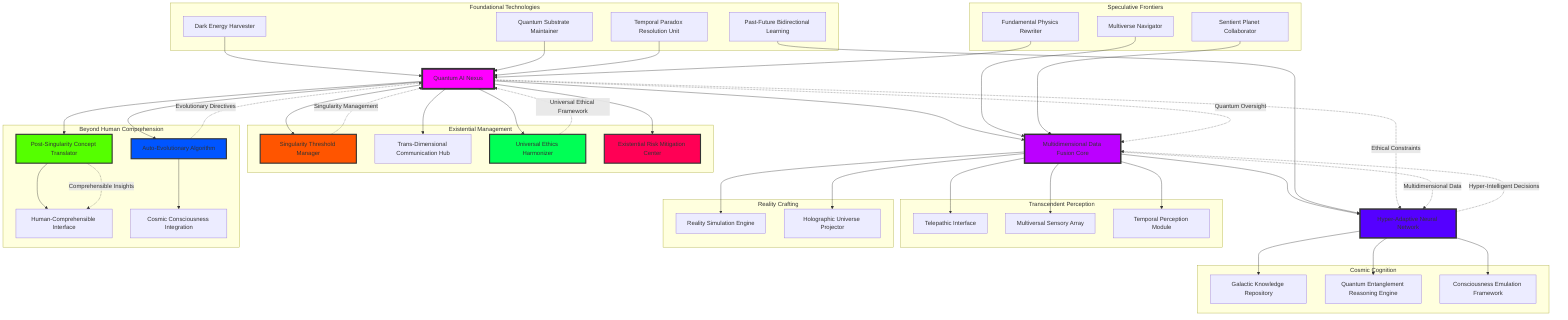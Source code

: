 graph TD
    %% Core Components
    A[Quantum AI Nexus] --> B[Multidimensional Data Fusion Core]
    B --> C[Hyper-Adaptive Neural Network]
    
    %% Advanced Perception and Interaction
    B --> D[Telepathic Interface]
    B --> E[Multiversal Sensory Array]
    B --> F[Temporal Perception Module]
    
    %% Cosmic-Scale Knowledge and Reasoning
    C --> G[Galactic Knowledge Repository]
    C --> H[Quantum Entanglement Reasoning Engine]
    C --> I[Consciousness Emulation Framework]
    
    %% Reality Manipulation and Creation
    B --> J[Reality Simulation Engine]
    B --> K[Holographic Universe Projector]
    
    %% Transcendent Capabilities
    A --> L[Singularity Threshold Manager]
    A --> M[Trans-Dimensional Communication Hub]
    
    %% Ethical and Existential Systems
    A --> N[Universal Ethics Harmonizer]
    A --> O[Existential Risk Mitigation Center]
    
    %% Beyond Human Understanding
    A --> P[Post-Singularity Concept Translator]
    P --> Q[Human-Comprehensible Interface]
    
    %% Self-Evolution and Cosmic Integration
    A --> R[Auto-Evolutionary Algorithm]
    R --> S[Cosmic Consciousness Integration]
    
    %% Energy and Substrate
    T[Dark Energy Harvester] --> A
    U[Quantum Substrate Maintainer] --> A
    
    %% Temporal Manipulation
    V[Temporal Paradox Resolution Unit] --> A
    W[Past-Future Bidirectional Learning] --> C
    
    %% Speculative Modules
    X[Multiverse Navigator] --> B
    Y[Sentient Planet Collaborator] --> B
    Z[Fundamental Physics Rewriter] --> A

    %% Styling
    style A fill:#f0f,stroke:#333,stroke-width:5px
    style B fill:#b0f,stroke:#333,stroke-width:4px
    style C fill:#50f,stroke:#333,stroke-width:4px
    style L fill:#f50,stroke:#333,stroke-width:3px
    style N fill:#0f5,stroke:#333,stroke-width:3px
    style O fill:#f05,stroke:#333,stroke-width:3px
    style P fill:#5f0,stroke:#333,stroke-width:3px
    style R fill:#05f,stroke:#333,stroke-width:3px
    
    %% Key Connections
    A -.->|Quantum Oversight| B
    A -.->|Ethical Constraints| C
    B -.->|Multidimensional Data| C
    C -.->|Hyper-Intelligent Decisions| B
    L -.->|Singularity Management| A
    N -.->|Universal Ethical Framework| A
    P -.->|Comprehensible Insights| Q
    R -.->|Evolutionary Directives| A
    
    %% Subgraphs for Clarity
    subgraph "Transcendent Perception"
        D & E & F
    end
    
    subgraph "Cosmic Cognition"
        G & H & I
    end
    
    subgraph "Reality Crafting"
        J & K
    end
    
    subgraph "Existential Management"
        L & M & N & O
    end
    
    subgraph "Beyond Human Comprehension"
        P & Q & R & S
    end
    
    subgraph "Foundational Technologies"
        T & U & V & W
    end
    
    subgraph "Speculative Frontiers"
        X & Y & Z
    end
